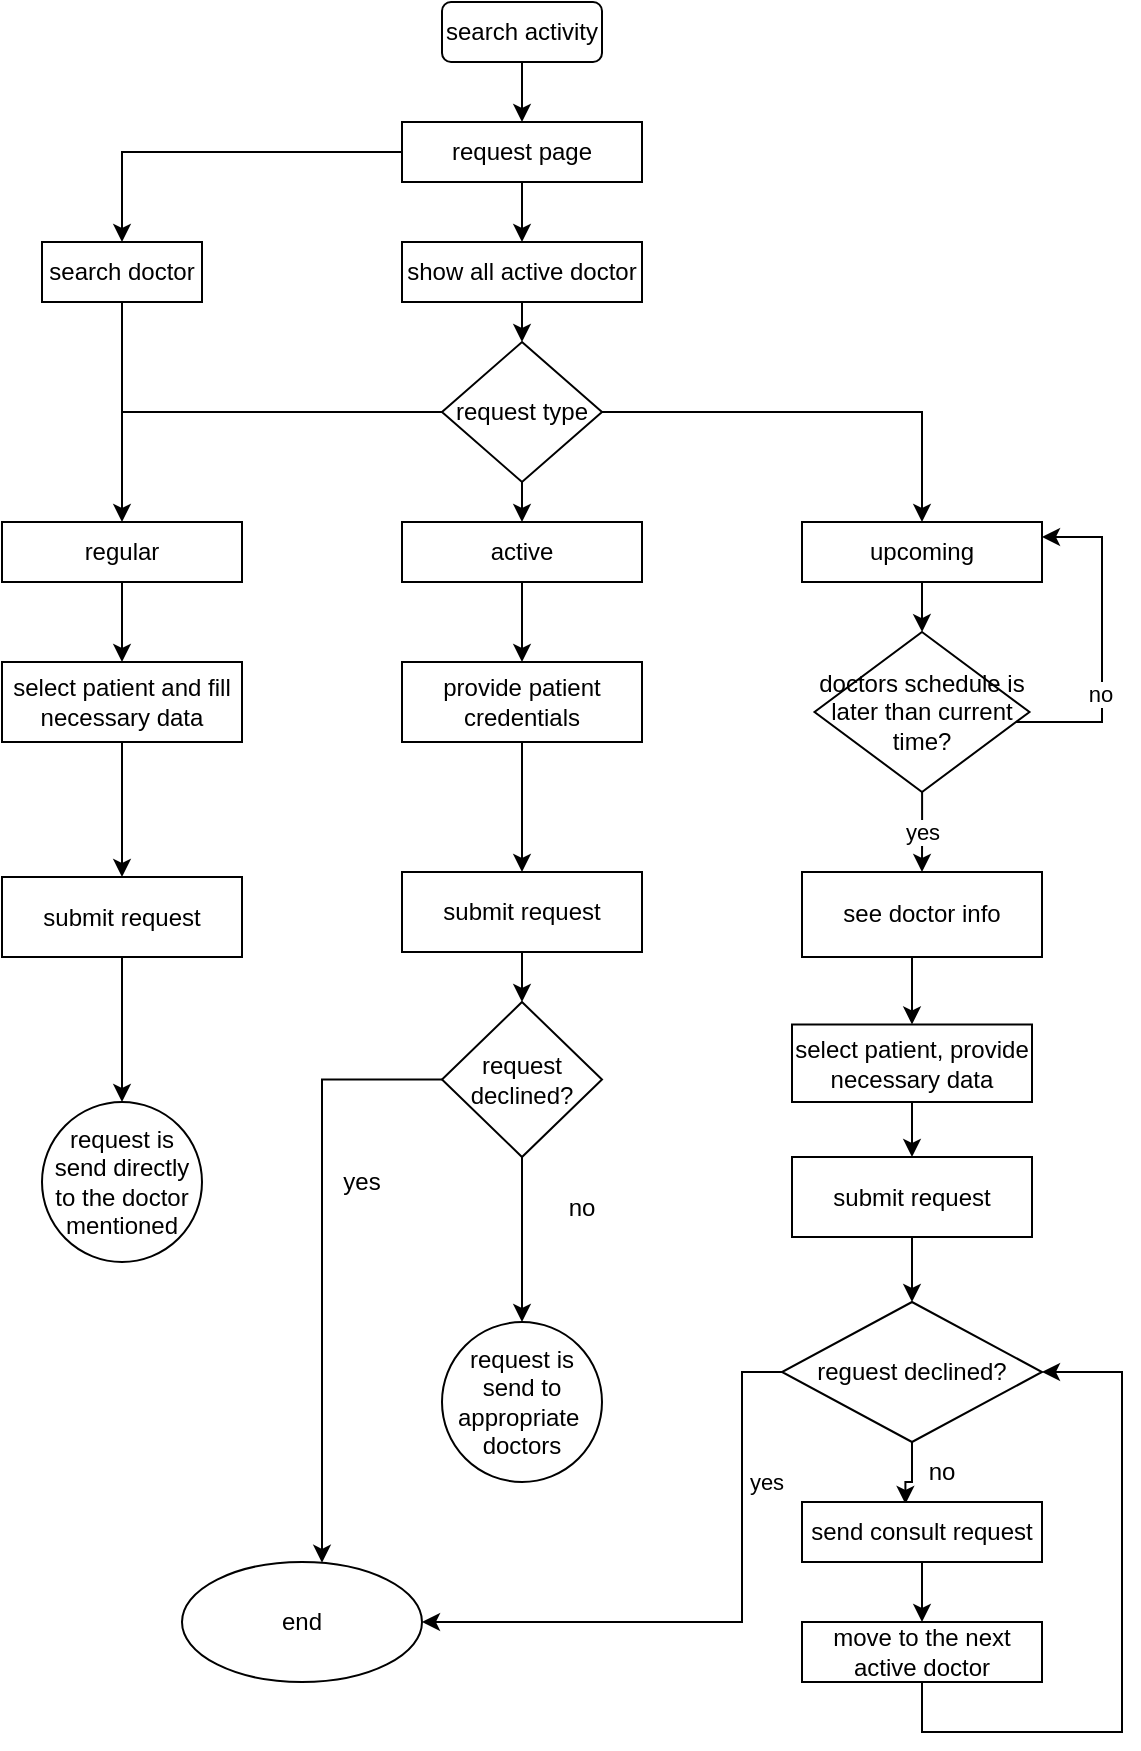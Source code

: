<mxfile version="21.1.1" type="github">
  <diagram id="C5RBs43oDa-KdzZeNtuy" name="Page-1">
    <mxGraphModel dx="1674" dy="704" grid="1" gridSize="10" guides="1" tooltips="1" connect="1" arrows="1" fold="1" page="1" pageScale="1" pageWidth="827" pageHeight="1169" math="0" shadow="0">
      <root>
        <mxCell id="WIyWlLk6GJQsqaUBKTNV-0" />
        <mxCell id="WIyWlLk6GJQsqaUBKTNV-1" parent="WIyWlLk6GJQsqaUBKTNV-0" />
        <mxCell id="nQeolu39O7KRunp5My-d-2" value="" style="edgeStyle=orthogonalEdgeStyle;rounded=0;orthogonalLoop=1;jettySize=auto;html=1;" parent="WIyWlLk6GJQsqaUBKTNV-1" source="nQeolu39O7KRunp5My-d-0" target="nQeolu39O7KRunp5My-d-1" edge="1">
          <mxGeometry relative="1" as="geometry" />
        </mxCell>
        <mxCell id="nQeolu39O7KRunp5My-d-0" value="search activity" style="rounded=1;whiteSpace=wrap;html=1;" parent="WIyWlLk6GJQsqaUBKTNV-1" vertex="1">
          <mxGeometry x="380" y="100" width="80" height="30" as="geometry" />
        </mxCell>
        <mxCell id="nQeolu39O7KRunp5My-d-9" style="edgeStyle=orthogonalEdgeStyle;rounded=0;orthogonalLoop=1;jettySize=auto;html=1;exitX=0.5;exitY=1;exitDx=0;exitDy=0;entryX=0.5;entryY=0;entryDx=0;entryDy=0;" parent="WIyWlLk6GJQsqaUBKTNV-1" source="nQeolu39O7KRunp5My-d-1" target="nQeolu39O7KRunp5My-d-3" edge="1">
          <mxGeometry relative="1" as="geometry" />
        </mxCell>
        <mxCell id="nQeolu39O7KRunp5My-d-18" style="edgeStyle=orthogonalEdgeStyle;rounded=0;orthogonalLoop=1;jettySize=auto;html=1;entryX=0.5;entryY=0;entryDx=0;entryDy=0;" parent="WIyWlLk6GJQsqaUBKTNV-1" source="nQeolu39O7KRunp5My-d-1" target="nQeolu39O7KRunp5My-d-17" edge="1">
          <mxGeometry relative="1" as="geometry" />
        </mxCell>
        <mxCell id="nQeolu39O7KRunp5My-d-1" value="request page" style="rounded=0;whiteSpace=wrap;html=1;" parent="WIyWlLk6GJQsqaUBKTNV-1" vertex="1">
          <mxGeometry x="360" y="160" width="120" height="30" as="geometry" />
        </mxCell>
        <mxCell id="nQeolu39O7KRunp5My-d-10" style="edgeStyle=orthogonalEdgeStyle;rounded=0;orthogonalLoop=1;jettySize=auto;html=1;exitX=0.5;exitY=1;exitDx=0;exitDy=0;entryX=0.5;entryY=0;entryDx=0;entryDy=0;" parent="WIyWlLk6GJQsqaUBKTNV-1" source="nQeolu39O7KRunp5My-d-3" target="nQeolu39O7KRunp5My-d-5" edge="1">
          <mxGeometry relative="1" as="geometry" />
        </mxCell>
        <mxCell id="nQeolu39O7KRunp5My-d-3" value="show all active doctor" style="rounded=0;whiteSpace=wrap;html=1;" parent="WIyWlLk6GJQsqaUBKTNV-1" vertex="1">
          <mxGeometry x="360" y="220" width="120" height="30" as="geometry" />
        </mxCell>
        <mxCell id="nQeolu39O7KRunp5My-d-16" value="" style="edgeStyle=orthogonalEdgeStyle;rounded=0;orthogonalLoop=1;jettySize=auto;html=1;" parent="WIyWlLk6GJQsqaUBKTNV-1" source="nQeolu39O7KRunp5My-d-4" target="nQeolu39O7KRunp5My-d-15" edge="1">
          <mxGeometry relative="1" as="geometry" />
        </mxCell>
        <mxCell id="nQeolu39O7KRunp5My-d-4" value="active" style="rounded=0;whiteSpace=wrap;html=1;" parent="WIyWlLk6GJQsqaUBKTNV-1" vertex="1">
          <mxGeometry x="360" y="360" width="120" height="30" as="geometry" />
        </mxCell>
        <mxCell id="nQeolu39O7KRunp5My-d-11" style="edgeStyle=orthogonalEdgeStyle;rounded=0;orthogonalLoop=1;jettySize=auto;html=1;entryX=0.5;entryY=0;entryDx=0;entryDy=0;" parent="WIyWlLk6GJQsqaUBKTNV-1" source="nQeolu39O7KRunp5My-d-5" target="nQeolu39O7KRunp5My-d-6" edge="1">
          <mxGeometry relative="1" as="geometry" />
        </mxCell>
        <mxCell id="nQeolu39O7KRunp5My-d-13" style="edgeStyle=orthogonalEdgeStyle;rounded=0;orthogonalLoop=1;jettySize=auto;html=1;entryX=0.5;entryY=0;entryDx=0;entryDy=0;" parent="WIyWlLk6GJQsqaUBKTNV-1" source="nQeolu39O7KRunp5My-d-5" target="nQeolu39O7KRunp5My-d-7" edge="1">
          <mxGeometry relative="1" as="geometry">
            <Array as="points">
              <mxPoint x="220" y="305" />
            </Array>
          </mxGeometry>
        </mxCell>
        <mxCell id="nQeolu39O7KRunp5My-d-14" style="edgeStyle=orthogonalEdgeStyle;rounded=0;orthogonalLoop=1;jettySize=auto;html=1;exitX=0.5;exitY=1;exitDx=0;exitDy=0;entryX=0.5;entryY=0;entryDx=0;entryDy=0;" parent="WIyWlLk6GJQsqaUBKTNV-1" source="nQeolu39O7KRunp5My-d-5" target="nQeolu39O7KRunp5My-d-4" edge="1">
          <mxGeometry relative="1" as="geometry" />
        </mxCell>
        <mxCell id="nQeolu39O7KRunp5My-d-5" value="request type" style="rhombus;whiteSpace=wrap;html=1;" parent="WIyWlLk6GJQsqaUBKTNV-1" vertex="1">
          <mxGeometry x="380" y="270" width="80" height="70" as="geometry" />
        </mxCell>
        <mxCell id="nQeolu39O7KRunp5My-d-34" value="" style="edgeStyle=orthogonalEdgeStyle;rounded=0;orthogonalLoop=1;jettySize=auto;html=1;" parent="WIyWlLk6GJQsqaUBKTNV-1" source="nQeolu39O7KRunp5My-d-6" target="nQeolu39O7KRunp5My-d-33" edge="1">
          <mxGeometry relative="1" as="geometry" />
        </mxCell>
        <mxCell id="nQeolu39O7KRunp5My-d-6" value="upcoming" style="rounded=0;whiteSpace=wrap;html=1;" parent="WIyWlLk6GJQsqaUBKTNV-1" vertex="1">
          <mxGeometry x="560" y="360" width="120" height="30" as="geometry" />
        </mxCell>
        <mxCell id="nQeolu39O7KRunp5My-d-24" style="edgeStyle=orthogonalEdgeStyle;rounded=0;orthogonalLoop=1;jettySize=auto;html=1;entryX=0.5;entryY=0;entryDx=0;entryDy=0;" parent="WIyWlLk6GJQsqaUBKTNV-1" source="nQeolu39O7KRunp5My-d-7" target="nQeolu39O7KRunp5My-d-23" edge="1">
          <mxGeometry relative="1" as="geometry" />
        </mxCell>
        <mxCell id="nQeolu39O7KRunp5My-d-7" value="regular" style="rounded=0;whiteSpace=wrap;html=1;" parent="WIyWlLk6GJQsqaUBKTNV-1" vertex="1">
          <mxGeometry x="160" y="360" width="120" height="30" as="geometry" />
        </mxCell>
        <mxCell id="mFP7Qt5zHZabrtnTuGBO-2" style="edgeStyle=orthogonalEdgeStyle;rounded=0;orthogonalLoop=1;jettySize=auto;html=1;exitX=0.5;exitY=1;exitDx=0;exitDy=0;entryX=0.5;entryY=0;entryDx=0;entryDy=0;" parent="WIyWlLk6GJQsqaUBKTNV-1" source="nQeolu39O7KRunp5My-d-15" target="nQeolu39O7KRunp5My-d-29" edge="1">
          <mxGeometry relative="1" as="geometry" />
        </mxCell>
        <mxCell id="nQeolu39O7KRunp5My-d-15" value="provide patient credentials" style="rounded=0;whiteSpace=wrap;html=1;" parent="WIyWlLk6GJQsqaUBKTNV-1" vertex="1">
          <mxGeometry x="360" y="430" width="120" height="40" as="geometry" />
        </mxCell>
        <mxCell id="nQeolu39O7KRunp5My-d-17" value="search doctor" style="rounded=0;whiteSpace=wrap;html=1;" parent="WIyWlLk6GJQsqaUBKTNV-1" vertex="1">
          <mxGeometry x="180" y="220" width="80" height="30" as="geometry" />
        </mxCell>
        <mxCell id="nQeolu39O7KRunp5My-d-22" value="" style="endArrow=none;html=1;rounded=0;entryX=0.5;entryY=1;entryDx=0;entryDy=0;" parent="WIyWlLk6GJQsqaUBKTNV-1" target="nQeolu39O7KRunp5My-d-17" edge="1">
          <mxGeometry width="50" height="50" relative="1" as="geometry">
            <mxPoint x="220" y="340" as="sourcePoint" />
            <mxPoint x="220" y="290" as="targetPoint" />
          </mxGeometry>
        </mxCell>
        <mxCell id="nQeolu39O7KRunp5My-d-26" style="edgeStyle=orthogonalEdgeStyle;rounded=0;orthogonalLoop=1;jettySize=auto;html=1;entryX=0.5;entryY=0;entryDx=0;entryDy=0;" parent="WIyWlLk6GJQsqaUBKTNV-1" source="nQeolu39O7KRunp5My-d-23" target="nQeolu39O7KRunp5My-d-25" edge="1">
          <mxGeometry relative="1" as="geometry" />
        </mxCell>
        <mxCell id="nQeolu39O7KRunp5My-d-23" value="select patient and fill necessary data" style="rounded=0;whiteSpace=wrap;html=1;" parent="WIyWlLk6GJQsqaUBKTNV-1" vertex="1">
          <mxGeometry x="160" y="430" width="120" height="40" as="geometry" />
        </mxCell>
        <mxCell id="nQeolu39O7KRunp5My-d-28" style="edgeStyle=orthogonalEdgeStyle;rounded=0;orthogonalLoop=1;jettySize=auto;html=1;entryX=0.5;entryY=0;entryDx=0;entryDy=0;" parent="WIyWlLk6GJQsqaUBKTNV-1" source="nQeolu39O7KRunp5My-d-25" target="nQeolu39O7KRunp5My-d-27" edge="1">
          <mxGeometry relative="1" as="geometry" />
        </mxCell>
        <mxCell id="nQeolu39O7KRunp5My-d-25" value="submit request" style="rounded=0;whiteSpace=wrap;html=1;" parent="WIyWlLk6GJQsqaUBKTNV-1" vertex="1">
          <mxGeometry x="160" y="537.5" width="120" height="40" as="geometry" />
        </mxCell>
        <mxCell id="nQeolu39O7KRunp5My-d-27" value="request is send directly to the doctor mentioned" style="ellipse;whiteSpace=wrap;html=1;aspect=fixed;" parent="WIyWlLk6GJQsqaUBKTNV-1" vertex="1">
          <mxGeometry x="180" y="650" width="80" height="80" as="geometry" />
        </mxCell>
        <mxCell id="mFP7Qt5zHZabrtnTuGBO-3" style="edgeStyle=orthogonalEdgeStyle;rounded=0;orthogonalLoop=1;jettySize=auto;html=1;" parent="WIyWlLk6GJQsqaUBKTNV-1" source="nQeolu39O7KRunp5My-d-29" target="mFP7Qt5zHZabrtnTuGBO-0" edge="1">
          <mxGeometry relative="1" as="geometry" />
        </mxCell>
        <mxCell id="nQeolu39O7KRunp5My-d-29" value="submit request" style="rounded=0;whiteSpace=wrap;html=1;" parent="WIyWlLk6GJQsqaUBKTNV-1" vertex="1">
          <mxGeometry x="360" y="535" width="120" height="40" as="geometry" />
        </mxCell>
        <mxCell id="nQeolu39O7KRunp5My-d-30" value="request is send to appropriate&amp;nbsp; doctors" style="ellipse;whiteSpace=wrap;html=1;aspect=fixed;" parent="WIyWlLk6GJQsqaUBKTNV-1" vertex="1">
          <mxGeometry x="380" y="760" width="80" height="80" as="geometry" />
        </mxCell>
        <mxCell id="nQeolu39O7KRunp5My-d-36" style="edgeStyle=orthogonalEdgeStyle;rounded=0;orthogonalLoop=1;jettySize=auto;html=1;entryX=1;entryY=0.25;entryDx=0;entryDy=0;" parent="WIyWlLk6GJQsqaUBKTNV-1" source="nQeolu39O7KRunp5My-d-33" target="nQeolu39O7KRunp5My-d-6" edge="1">
          <mxGeometry relative="1" as="geometry">
            <mxPoint x="720" y="400" as="targetPoint" />
            <Array as="points">
              <mxPoint x="710" y="460" />
              <mxPoint x="710" y="368" />
            </Array>
          </mxGeometry>
        </mxCell>
        <mxCell id="nQeolu39O7KRunp5My-d-40" value="no" style="edgeLabel;html=1;align=center;verticalAlign=middle;resizable=0;points=[];" parent="nQeolu39O7KRunp5My-d-36" vertex="1" connectable="0">
          <mxGeometry x="-0.304" y="1" relative="1" as="geometry">
            <mxPoint as="offset" />
          </mxGeometry>
        </mxCell>
        <mxCell id="nQeolu39O7KRunp5My-d-41" value="yes" style="edgeStyle=orthogonalEdgeStyle;rounded=0;orthogonalLoop=1;jettySize=auto;html=1;" parent="WIyWlLk6GJQsqaUBKTNV-1" source="nQeolu39O7KRunp5My-d-33" target="nQeolu39O7KRunp5My-d-38" edge="1">
          <mxGeometry relative="1" as="geometry" />
        </mxCell>
        <mxCell id="nQeolu39O7KRunp5My-d-33" value="doctors schedule is later than current time?" style="rhombus;whiteSpace=wrap;html=1;" parent="WIyWlLk6GJQsqaUBKTNV-1" vertex="1">
          <mxGeometry x="566.25" y="415" width="107.5" height="80" as="geometry" />
        </mxCell>
        <mxCell id="nQeolu39O7KRunp5My-d-43" style="edgeStyle=orthogonalEdgeStyle;rounded=0;orthogonalLoop=1;jettySize=auto;html=1;exitX=0.5;exitY=1;exitDx=0;exitDy=0;entryX=0.5;entryY=0;entryDx=0;entryDy=0;" parent="WIyWlLk6GJQsqaUBKTNV-1" source="nQeolu39O7KRunp5My-d-38" target="nQeolu39O7KRunp5My-d-42" edge="1">
          <mxGeometry relative="1" as="geometry" />
        </mxCell>
        <mxCell id="nQeolu39O7KRunp5My-d-38" value="see doctor info" style="rounded=0;whiteSpace=wrap;html=1;" parent="WIyWlLk6GJQsqaUBKTNV-1" vertex="1">
          <mxGeometry x="560" y="535" width="120" height="42.5" as="geometry" />
        </mxCell>
        <mxCell id="nQeolu39O7KRunp5My-d-46" value="" style="edgeStyle=orthogonalEdgeStyle;rounded=0;orthogonalLoop=1;jettySize=auto;html=1;" parent="WIyWlLk6GJQsqaUBKTNV-1" source="nQeolu39O7KRunp5My-d-42" target="nQeolu39O7KRunp5My-d-44" edge="1">
          <mxGeometry relative="1" as="geometry" />
        </mxCell>
        <mxCell id="nQeolu39O7KRunp5My-d-42" value="select patient, provide necessary data" style="rounded=0;whiteSpace=wrap;html=1;" parent="WIyWlLk6GJQsqaUBKTNV-1" vertex="1">
          <mxGeometry x="555" y="611.25" width="120" height="38.75" as="geometry" />
        </mxCell>
        <mxCell id="mFP7Qt5zHZabrtnTuGBO-25" style="edgeStyle=orthogonalEdgeStyle;rounded=0;orthogonalLoop=1;jettySize=auto;html=1;entryX=0.5;entryY=0;entryDx=0;entryDy=0;" parent="WIyWlLk6GJQsqaUBKTNV-1" source="nQeolu39O7KRunp5My-d-44" target="mFP7Qt5zHZabrtnTuGBO-18" edge="1">
          <mxGeometry relative="1" as="geometry" />
        </mxCell>
        <mxCell id="nQeolu39O7KRunp5My-d-44" value="submit request" style="rounded=0;whiteSpace=wrap;html=1;" parent="WIyWlLk6GJQsqaUBKTNV-1" vertex="1">
          <mxGeometry x="555" y="677.5" width="120" height="40" as="geometry" />
        </mxCell>
        <mxCell id="mFP7Qt5zHZabrtnTuGBO-14" style="edgeStyle=orthogonalEdgeStyle;rounded=0;orthogonalLoop=1;jettySize=auto;html=1;exitX=0.5;exitY=1;exitDx=0;exitDy=0;entryX=0.5;entryY=0;entryDx=0;entryDy=0;" parent="WIyWlLk6GJQsqaUBKTNV-1" source="mFP7Qt5zHZabrtnTuGBO-0" target="nQeolu39O7KRunp5My-d-30" edge="1">
          <mxGeometry relative="1" as="geometry">
            <Array as="points">
              <mxPoint x="420" y="720" />
              <mxPoint x="420" y="720" />
            </Array>
          </mxGeometry>
        </mxCell>
        <mxCell id="26G_5PfqMF69jZQpJsCZ-0" style="edgeStyle=orthogonalEdgeStyle;rounded=0;orthogonalLoop=1;jettySize=auto;html=1;" edge="1" parent="WIyWlLk6GJQsqaUBKTNV-1" source="mFP7Qt5zHZabrtnTuGBO-0" target="26G_5PfqMF69jZQpJsCZ-1">
          <mxGeometry relative="1" as="geometry">
            <mxPoint x="320" y="780" as="targetPoint" />
            <Array as="points">
              <mxPoint x="320" y="639" />
            </Array>
          </mxGeometry>
        </mxCell>
        <mxCell id="mFP7Qt5zHZabrtnTuGBO-0" value="request declined?" style="rhombus;whiteSpace=wrap;html=1;" parent="WIyWlLk6GJQsqaUBKTNV-1" vertex="1">
          <mxGeometry x="380" y="600" width="80" height="77.5" as="geometry" />
        </mxCell>
        <mxCell id="mFP7Qt5zHZabrtnTuGBO-17" value="yes" style="edgeLabel;html=1;align=center;verticalAlign=middle;resizable=0;points=[];" parent="WIyWlLk6GJQsqaUBKTNV-1" vertex="1" connectable="0">
          <mxGeometry x="540" y="835.0" as="geometry">
            <mxPoint x="2" y="5" as="offset" />
          </mxGeometry>
        </mxCell>
        <mxCell id="mFP7Qt5zHZabrtnTuGBO-28" style="edgeStyle=orthogonalEdgeStyle;rounded=0;orthogonalLoop=1;jettySize=auto;html=1;entryX=0.431;entryY=0.033;entryDx=0;entryDy=0;entryPerimeter=0;" parent="WIyWlLk6GJQsqaUBKTNV-1" source="mFP7Qt5zHZabrtnTuGBO-18" target="mFP7Qt5zHZabrtnTuGBO-20" edge="1">
          <mxGeometry relative="1" as="geometry" />
        </mxCell>
        <mxCell id="mFP7Qt5zHZabrtnTuGBO-31" style="edgeStyle=orthogonalEdgeStyle;rounded=0;orthogonalLoop=1;jettySize=auto;html=1;entryX=1;entryY=0.5;entryDx=0;entryDy=0;" parent="WIyWlLk6GJQsqaUBKTNV-1" source="mFP7Qt5zHZabrtnTuGBO-18" target="26G_5PfqMF69jZQpJsCZ-1" edge="1">
          <mxGeometry relative="1" as="geometry">
            <Array as="points">
              <mxPoint x="530" y="785" />
              <mxPoint x="530" y="910" />
            </Array>
          </mxGeometry>
        </mxCell>
        <mxCell id="mFP7Qt5zHZabrtnTuGBO-18" value="reguest declined?" style="rhombus;whiteSpace=wrap;html=1;" parent="WIyWlLk6GJQsqaUBKTNV-1" vertex="1">
          <mxGeometry x="550" y="750" width="130" height="70" as="geometry" />
        </mxCell>
        <mxCell id="mFP7Qt5zHZabrtnTuGBO-29" value="" style="edgeStyle=orthogonalEdgeStyle;rounded=0;orthogonalLoop=1;jettySize=auto;html=1;" parent="WIyWlLk6GJQsqaUBKTNV-1" source="mFP7Qt5zHZabrtnTuGBO-20" target="mFP7Qt5zHZabrtnTuGBO-22" edge="1">
          <mxGeometry relative="1" as="geometry" />
        </mxCell>
        <mxCell id="mFP7Qt5zHZabrtnTuGBO-20" value="send consult request" style="rounded=0;whiteSpace=wrap;html=1;" parent="WIyWlLk6GJQsqaUBKTNV-1" vertex="1">
          <mxGeometry x="560" y="850" width="120" height="30" as="geometry" />
        </mxCell>
        <mxCell id="mFP7Qt5zHZabrtnTuGBO-21" style="edgeStyle=orthogonalEdgeStyle;rounded=0;orthogonalLoop=1;jettySize=auto;html=1;entryX=1;entryY=0.5;entryDx=0;entryDy=0;" parent="WIyWlLk6GJQsqaUBKTNV-1" source="mFP7Qt5zHZabrtnTuGBO-22" target="mFP7Qt5zHZabrtnTuGBO-18" edge="1">
          <mxGeometry relative="1" as="geometry">
            <Array as="points">
              <mxPoint x="720" y="965" />
              <mxPoint x="720" y="785" />
            </Array>
          </mxGeometry>
        </mxCell>
        <mxCell id="mFP7Qt5zHZabrtnTuGBO-22" value="move to the next active doctor" style="rounded=0;whiteSpace=wrap;html=1;" parent="WIyWlLk6GJQsqaUBKTNV-1" vertex="1">
          <mxGeometry x="560" y="910" width="120" height="30" as="geometry" />
        </mxCell>
        <mxCell id="mFP7Qt5zHZabrtnTuGBO-23" value="no" style="text;html=1;strokeColor=none;fillColor=none;align=center;verticalAlign=middle;whiteSpace=wrap;rounded=0;" parent="WIyWlLk6GJQsqaUBKTNV-1" vertex="1">
          <mxGeometry x="600" y="820" width="60" height="30" as="geometry" />
        </mxCell>
        <mxCell id="mFP7Qt5zHZabrtnTuGBO-30" style="edgeStyle=orthogonalEdgeStyle;rounded=0;orthogonalLoop=1;jettySize=auto;html=1;exitX=0.5;exitY=1;exitDx=0;exitDy=0;" parent="WIyWlLk6GJQsqaUBKTNV-1" source="mFP7Qt5zHZabrtnTuGBO-22" target="mFP7Qt5zHZabrtnTuGBO-22" edge="1">
          <mxGeometry relative="1" as="geometry" />
        </mxCell>
        <mxCell id="26G_5PfqMF69jZQpJsCZ-1" value="end" style="ellipse;whiteSpace=wrap;html=1;" vertex="1" parent="WIyWlLk6GJQsqaUBKTNV-1">
          <mxGeometry x="250" y="880" width="120" height="60" as="geometry" />
        </mxCell>
        <mxCell id="26G_5PfqMF69jZQpJsCZ-2" value="yes" style="text;html=1;strokeColor=none;fillColor=none;align=center;verticalAlign=middle;whiteSpace=wrap;rounded=0;" vertex="1" parent="WIyWlLk6GJQsqaUBKTNV-1">
          <mxGeometry x="310" y="675" width="60" height="30" as="geometry" />
        </mxCell>
        <mxCell id="26G_5PfqMF69jZQpJsCZ-3" value="no" style="text;html=1;strokeColor=none;fillColor=none;align=center;verticalAlign=middle;whiteSpace=wrap;rounded=0;" vertex="1" parent="WIyWlLk6GJQsqaUBKTNV-1">
          <mxGeometry x="420" y="687.5" width="60" height="30" as="geometry" />
        </mxCell>
      </root>
    </mxGraphModel>
  </diagram>
</mxfile>
